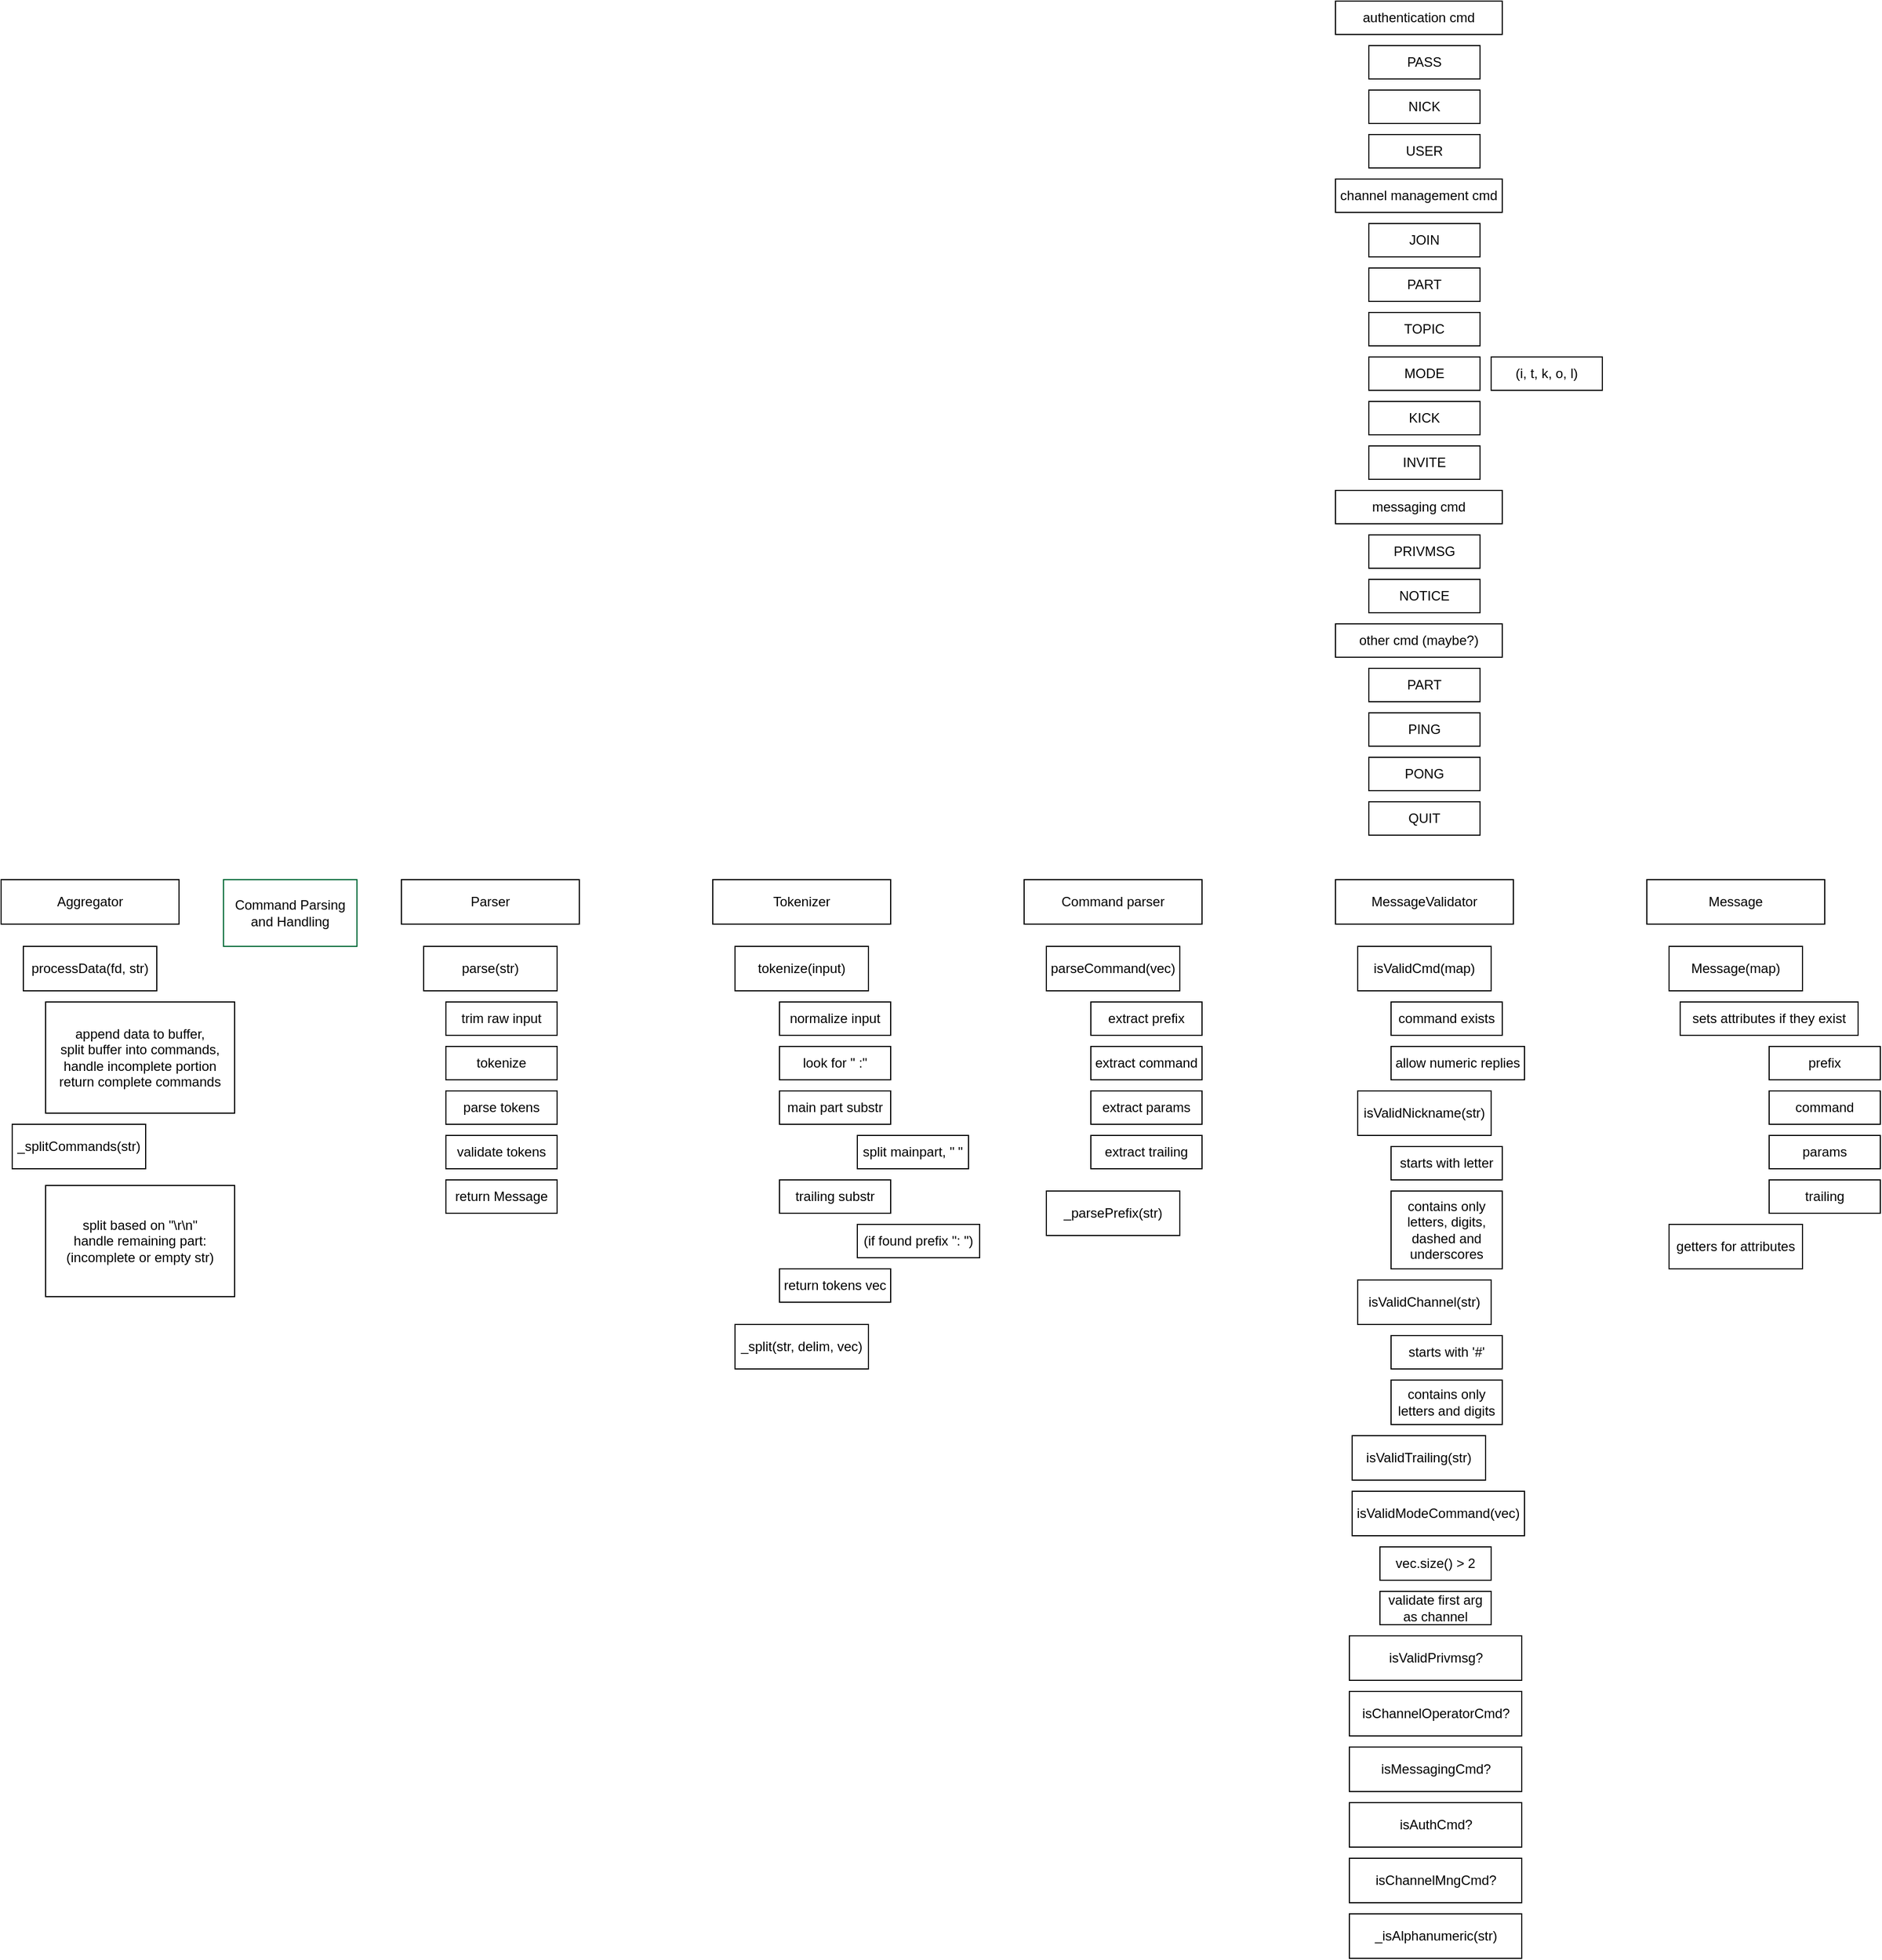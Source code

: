 <mxfile>
    <diagram id="uao0_eYuucPrijgxwAze" name="Page-1">
        <mxGraphModel dx="1657" dy="2083" grid="1" gridSize="10" guides="1" tooltips="1" connect="1" arrows="1" fold="1" page="1" pageScale="1" pageWidth="827" pageHeight="1169" math="0" shadow="0">
            <root>
                <mxCell id="0"/>
                <mxCell id="1" parent="0"/>
                <mxCell id="3" value="Command Parsing and Handling" style="rounded=0;whiteSpace=wrap;html=1;labelBorderColor=none;labelBackgroundColor=none;strokeColor=#006633;" vertex="1" parent="1">
                    <mxGeometry x="40" y="40" width="120" height="60" as="geometry"/>
                </mxCell>
                <mxCell id="5" value="Command parser" style="rounded=0;whiteSpace=wrap;html=1;" vertex="1" parent="1">
                    <mxGeometry x="760" y="40" width="160" height="40" as="geometry"/>
                </mxCell>
                <mxCell id="7" value="Tokenizer" style="rounded=0;whiteSpace=wrap;html=1;" vertex="1" parent="1">
                    <mxGeometry x="480" y="40" width="160" height="40" as="geometry"/>
                </mxCell>
                <mxCell id="8" value="MessageValidator" style="rounded=0;whiteSpace=wrap;html=1;" vertex="1" parent="1">
                    <mxGeometry x="1040" y="40" width="160" height="40" as="geometry"/>
                </mxCell>
                <mxCell id="9" value="Message" style="rounded=0;whiteSpace=wrap;html=1;" vertex="1" parent="1">
                    <mxGeometry x="1320" y="40" width="160" height="40" as="geometry"/>
                </mxCell>
                <mxCell id="10" value="Parser" style="rounded=0;whiteSpace=wrap;html=1;" vertex="1" parent="1">
                    <mxGeometry x="200" y="40" width="160" height="40" as="geometry"/>
                </mxCell>
                <mxCell id="13" value="trim raw input" style="rounded=0;whiteSpace=wrap;html=1;" vertex="1" parent="1">
                    <mxGeometry x="240" y="150" width="100" height="30" as="geometry"/>
                </mxCell>
                <mxCell id="14" value="tokenize" style="rounded=0;whiteSpace=wrap;html=1;" vertex="1" parent="1">
                    <mxGeometry x="240" y="190" width="100" height="30" as="geometry"/>
                </mxCell>
                <mxCell id="15" value="parse tokens" style="rounded=0;whiteSpace=wrap;html=1;" vertex="1" parent="1">
                    <mxGeometry x="240" y="230" width="100" height="30" as="geometry"/>
                </mxCell>
                <mxCell id="16" value="validate tokens" style="rounded=0;whiteSpace=wrap;html=1;" vertex="1" parent="1">
                    <mxGeometry x="240" y="270" width="100" height="30" as="geometry"/>
                </mxCell>
                <mxCell id="17" value="return Message" style="rounded=0;whiteSpace=wrap;html=1;" vertex="1" parent="1">
                    <mxGeometry x="240" y="310" width="100" height="30" as="geometry"/>
                </mxCell>
                <mxCell id="18" value="normalize input" style="rounded=0;whiteSpace=wrap;html=1;" vertex="1" parent="1">
                    <mxGeometry x="540" y="150" width="100" height="30" as="geometry"/>
                </mxCell>
                <mxCell id="20" value="look for &quot; :&quot;" style="rounded=0;whiteSpace=wrap;html=1;" vertex="1" parent="1">
                    <mxGeometry x="540" y="190" width="100" height="30" as="geometry"/>
                </mxCell>
                <mxCell id="21" value="main part substr" style="rounded=0;whiteSpace=wrap;html=1;" vertex="1" parent="1">
                    <mxGeometry x="540" y="230" width="100" height="30" as="geometry"/>
                </mxCell>
                <mxCell id="22" value="split mainpart, &quot; &quot;" style="rounded=0;whiteSpace=wrap;html=1;" vertex="1" parent="1">
                    <mxGeometry x="610" y="270" width="100" height="30" as="geometry"/>
                </mxCell>
                <mxCell id="23" value="trailing substr" style="rounded=0;whiteSpace=wrap;html=1;" vertex="1" parent="1">
                    <mxGeometry x="540" y="310" width="100" height="30" as="geometry"/>
                </mxCell>
                <mxCell id="24" value="(if found prefix &quot;: &quot;)" style="rounded=0;whiteSpace=wrap;html=1;" vertex="1" parent="1">
                    <mxGeometry x="610" y="350" width="110" height="30" as="geometry"/>
                </mxCell>
                <mxCell id="25" value="return tokens vec" style="rounded=0;whiteSpace=wrap;html=1;" vertex="1" parent="1">
                    <mxGeometry x="540" y="390" width="100" height="30" as="geometry"/>
                </mxCell>
                <mxCell id="27" value="extract prefix" style="rounded=0;whiteSpace=wrap;html=1;" vertex="1" parent="1">
                    <mxGeometry x="820" y="150" width="100" height="30" as="geometry"/>
                </mxCell>
                <mxCell id="28" value="tokenize(input)" style="rounded=0;whiteSpace=wrap;html=1;" vertex="1" parent="1">
                    <mxGeometry x="500" y="100" width="120" height="40" as="geometry"/>
                </mxCell>
                <mxCell id="29" value="_split(str, delim, vec)" style="rounded=0;whiteSpace=wrap;html=1;" vertex="1" parent="1">
                    <mxGeometry x="500" y="440" width="120" height="40" as="geometry"/>
                </mxCell>
                <mxCell id="30" value="parseCommand(vec)" style="rounded=0;whiteSpace=wrap;html=1;" vertex="1" parent="1">
                    <mxGeometry x="780" y="100" width="120" height="40" as="geometry"/>
                </mxCell>
                <mxCell id="31" value="extract command" style="rounded=0;whiteSpace=wrap;html=1;" vertex="1" parent="1">
                    <mxGeometry x="820" y="190" width="100" height="30" as="geometry"/>
                </mxCell>
                <mxCell id="32" value="extract params" style="rounded=0;whiteSpace=wrap;html=1;" vertex="1" parent="1">
                    <mxGeometry x="820" y="230" width="100" height="30" as="geometry"/>
                </mxCell>
                <mxCell id="33" value="extract trailing" style="rounded=0;whiteSpace=wrap;html=1;" vertex="1" parent="1">
                    <mxGeometry x="820" y="270" width="100" height="30" as="geometry"/>
                </mxCell>
                <mxCell id="34" value="_parsePrefix(str)" style="rounded=0;whiteSpace=wrap;html=1;" vertex="1" parent="1">
                    <mxGeometry x="780" y="320" width="120" height="40" as="geometry"/>
                </mxCell>
                <mxCell id="35" value="isValidCmd(map)" style="rounded=0;whiteSpace=wrap;html=1;" vertex="1" parent="1">
                    <mxGeometry x="1060" y="100" width="120" height="40" as="geometry"/>
                </mxCell>
                <mxCell id="36" value="authentication cmd" style="rounded=0;whiteSpace=wrap;html=1;" vertex="1" parent="1">
                    <mxGeometry x="1040" y="-750" width="150" height="30" as="geometry"/>
                </mxCell>
                <mxCell id="37" value="channel management cmd" style="rounded=0;whiteSpace=wrap;html=1;" vertex="1" parent="1">
                    <mxGeometry x="1040" y="-590" width="150" height="30" as="geometry"/>
                </mxCell>
                <mxCell id="38" value="messaging cmd" style="rounded=0;whiteSpace=wrap;html=1;" vertex="1" parent="1">
                    <mxGeometry x="1040" y="-310" width="150" height="30" as="geometry"/>
                </mxCell>
                <mxCell id="41" value="PASS" style="rounded=0;whiteSpace=wrap;html=1;" vertex="1" parent="1">
                    <mxGeometry x="1070" y="-710" width="100" height="30" as="geometry"/>
                </mxCell>
                <mxCell id="42" value="NICK" style="rounded=0;whiteSpace=wrap;html=1;" vertex="1" parent="1">
                    <mxGeometry x="1070" y="-670" width="100" height="30" as="geometry"/>
                </mxCell>
                <mxCell id="43" value="USER" style="rounded=0;whiteSpace=wrap;html=1;" vertex="1" parent="1">
                    <mxGeometry x="1070" y="-630" width="100" height="30" as="geometry"/>
                </mxCell>
                <mxCell id="44" value="JOIN" style="rounded=0;whiteSpace=wrap;html=1;" vertex="1" parent="1">
                    <mxGeometry x="1070" y="-550" width="100" height="30" as="geometry"/>
                </mxCell>
                <mxCell id="45" value="PART" style="rounded=0;whiteSpace=wrap;html=1;" vertex="1" parent="1">
                    <mxGeometry x="1070" y="-510" width="100" height="30" as="geometry"/>
                </mxCell>
                <mxCell id="46" value="TOPIC" style="rounded=0;whiteSpace=wrap;html=1;" vertex="1" parent="1">
                    <mxGeometry x="1070" y="-470" width="100" height="30" as="geometry"/>
                </mxCell>
                <mxCell id="47" value="MODE" style="rounded=0;whiteSpace=wrap;html=1;" vertex="1" parent="1">
                    <mxGeometry x="1070" y="-430" width="100" height="30" as="geometry"/>
                </mxCell>
                <mxCell id="48" value="KICK" style="rounded=0;whiteSpace=wrap;html=1;" vertex="1" parent="1">
                    <mxGeometry x="1070" y="-390" width="100" height="30" as="geometry"/>
                </mxCell>
                <mxCell id="49" value="INVITE" style="rounded=0;whiteSpace=wrap;html=1;" vertex="1" parent="1">
                    <mxGeometry x="1070" y="-350" width="100" height="30" as="geometry"/>
                </mxCell>
                <mxCell id="50" value="(i, t, k, o, l)" style="rounded=0;whiteSpace=wrap;html=1;" vertex="1" parent="1">
                    <mxGeometry x="1180" y="-430" width="100" height="30" as="geometry"/>
                </mxCell>
                <mxCell id="51" value="PRIVMSG" style="rounded=0;whiteSpace=wrap;html=1;" vertex="1" parent="1">
                    <mxGeometry x="1070" y="-270" width="100" height="30" as="geometry"/>
                </mxCell>
                <mxCell id="52" value="NOTICE" style="rounded=0;whiteSpace=wrap;html=1;" vertex="1" parent="1">
                    <mxGeometry x="1070" y="-230" width="100" height="30" as="geometry"/>
                </mxCell>
                <mxCell id="53" value="other cmd (maybe?)" style="rounded=0;whiteSpace=wrap;html=1;" vertex="1" parent="1">
                    <mxGeometry x="1040" y="-190" width="150" height="30" as="geometry"/>
                </mxCell>
                <mxCell id="54" value="PART" style="rounded=0;whiteSpace=wrap;html=1;" vertex="1" parent="1">
                    <mxGeometry x="1070" y="-150" width="100" height="30" as="geometry"/>
                </mxCell>
                <mxCell id="55" value="PING" style="rounded=0;whiteSpace=wrap;html=1;" vertex="1" parent="1">
                    <mxGeometry x="1070" y="-110" width="100" height="30" as="geometry"/>
                </mxCell>
                <mxCell id="56" value="PONG" style="rounded=0;whiteSpace=wrap;html=1;" vertex="1" parent="1">
                    <mxGeometry x="1070" y="-70" width="100" height="30" as="geometry"/>
                </mxCell>
                <mxCell id="57" value="QUIT" style="rounded=0;whiteSpace=wrap;html=1;" vertex="1" parent="1">
                    <mxGeometry x="1070" y="-30" width="100" height="30" as="geometry"/>
                </mxCell>
                <mxCell id="59" value="command exists" style="rounded=0;whiteSpace=wrap;html=1;" vertex="1" parent="1">
                    <mxGeometry x="1090" y="150" width="100" height="30" as="geometry"/>
                </mxCell>
                <mxCell id="60" value="allow numeric replies" style="rounded=0;whiteSpace=wrap;html=1;" vertex="1" parent="1">
                    <mxGeometry x="1090" y="190" width="120" height="30" as="geometry"/>
                </mxCell>
                <mxCell id="62" value="isValidNickname(str)" style="rounded=0;whiteSpace=wrap;html=1;" vertex="1" parent="1">
                    <mxGeometry x="1060" y="230" width="120" height="40" as="geometry"/>
                </mxCell>
                <mxCell id="63" value="starts with letter" style="rounded=0;whiteSpace=wrap;html=1;" vertex="1" parent="1">
                    <mxGeometry x="1090" y="280" width="100" height="30" as="geometry"/>
                </mxCell>
                <mxCell id="64" value="contains only letters, digits, dashed and underscores" style="rounded=0;whiteSpace=wrap;html=1;" vertex="1" parent="1">
                    <mxGeometry x="1090" y="320" width="100" height="70" as="geometry"/>
                </mxCell>
                <mxCell id="65" value="isValidChannel(str)" style="rounded=0;whiteSpace=wrap;html=1;" vertex="1" parent="1">
                    <mxGeometry x="1060" y="400" width="120" height="40" as="geometry"/>
                </mxCell>
                <mxCell id="66" value="starts with '#'" style="rounded=0;whiteSpace=wrap;html=1;" vertex="1" parent="1">
                    <mxGeometry x="1090" y="450" width="100" height="30" as="geometry"/>
                </mxCell>
                <mxCell id="67" value="contains only letters and digits" style="rounded=0;whiteSpace=wrap;html=1;" vertex="1" parent="1">
                    <mxGeometry x="1090" y="490" width="100" height="40" as="geometry"/>
                </mxCell>
                <mxCell id="68" value="isValidTrailing(str)" style="rounded=0;whiteSpace=wrap;html=1;" vertex="1" parent="1">
                    <mxGeometry x="1055" y="540" width="120" height="40" as="geometry"/>
                </mxCell>
                <mxCell id="69" value="isValidModeCommand(vec)" style="rounded=0;whiteSpace=wrap;html=1;" vertex="1" parent="1">
                    <mxGeometry x="1055" y="590" width="155" height="40" as="geometry"/>
                </mxCell>
                <mxCell id="70" value="vec.size() &amp;gt; 2" style="rounded=0;whiteSpace=wrap;html=1;" vertex="1" parent="1">
                    <mxGeometry x="1080" y="640" width="100" height="30" as="geometry"/>
                </mxCell>
                <mxCell id="71" value="validate first arg as channel" style="rounded=0;whiteSpace=wrap;html=1;" vertex="1" parent="1">
                    <mxGeometry x="1080" y="680" width="100" height="30" as="geometry"/>
                </mxCell>
                <mxCell id="72" value="isValidPrivmsg?" style="rounded=0;whiteSpace=wrap;html=1;" vertex="1" parent="1">
                    <mxGeometry x="1052.5" y="720" width="155" height="40" as="geometry"/>
                </mxCell>
                <mxCell id="73" value="isChannelOperatorCmd?&lt;span style=&quot;color: rgba(0, 0, 0, 0); font-family: monospace; font-size: 0px; text-align: start;&quot;&gt;%3CmxGraphModel%3E%3Croot%3E%3CmxCell%20id%3D%220%22%2F%3E%3CmxCell%20id%3D%221%22%20parent%3D%220%22%2F%3E%3CmxCell%20id%3D%222%22%20value%3D%22isValidPrivmsg%3F%22%20style%3D%22rounded%3D0%3BwhiteSpace%3Dwrap%3Bhtml%3D1%3B%22%20vertex%3D%221%22%20parent%3D%221%22%3E%3CmxGeometry%20x%3D%221052.5%22%20y%3D%22720%22%20width%3D%22155%22%20height%3D%2240%22%20as%3D%22geometry%22%2F%3E%3C%2FmxCell%3E%3C%2Froot%3E%3C%2FmxGraphModel%3E&lt;/span&gt;" style="rounded=0;whiteSpace=wrap;html=1;" vertex="1" parent="1">
                    <mxGeometry x="1052.5" y="770" width="155" height="40" as="geometry"/>
                </mxCell>
                <mxCell id="74" value="isMessagingCmd?" style="rounded=0;whiteSpace=wrap;html=1;" vertex="1" parent="1">
                    <mxGeometry x="1052.5" y="820" width="155" height="40" as="geometry"/>
                </mxCell>
                <mxCell id="75" value="isAuthCmd?" style="rounded=0;whiteSpace=wrap;html=1;" vertex="1" parent="1">
                    <mxGeometry x="1052.5" y="870" width="155" height="40" as="geometry"/>
                </mxCell>
                <mxCell id="76" value="isChannelMngCmd?" style="rounded=0;whiteSpace=wrap;html=1;" vertex="1" parent="1">
                    <mxGeometry x="1052.5" y="920" width="155" height="40" as="geometry"/>
                </mxCell>
                <mxCell id="77" value="_isAlphanumeric(str)" style="rounded=0;whiteSpace=wrap;html=1;" vertex="1" parent="1">
                    <mxGeometry x="1052.5" y="970" width="155" height="40" as="geometry"/>
                </mxCell>
                <mxCell id="78" value="parse(str)" style="rounded=0;whiteSpace=wrap;html=1;" vertex="1" parent="1">
                    <mxGeometry x="220" y="100" width="120" height="40" as="geometry"/>
                </mxCell>
                <mxCell id="79" value="Message(map)" style="rounded=0;whiteSpace=wrap;html=1;" vertex="1" parent="1">
                    <mxGeometry x="1340" y="100" width="120" height="40" as="geometry"/>
                </mxCell>
                <mxCell id="80" value="sets attributes if they exist" style="rounded=0;whiteSpace=wrap;html=1;" vertex="1" parent="1">
                    <mxGeometry x="1350" y="150" width="160" height="30" as="geometry"/>
                </mxCell>
                <mxCell id="81" value="prefix" style="rounded=0;whiteSpace=wrap;html=1;" vertex="1" parent="1">
                    <mxGeometry x="1430" y="190" width="100" height="30" as="geometry"/>
                </mxCell>
                <mxCell id="82" value="command" style="rounded=0;whiteSpace=wrap;html=1;" vertex="1" parent="1">
                    <mxGeometry x="1430" y="230" width="100" height="30" as="geometry"/>
                </mxCell>
                <mxCell id="83" value="params" style="rounded=0;whiteSpace=wrap;html=1;" vertex="1" parent="1">
                    <mxGeometry x="1430" y="270" width="100" height="30" as="geometry"/>
                </mxCell>
                <mxCell id="84" value="trailing" style="rounded=0;whiteSpace=wrap;html=1;" vertex="1" parent="1">
                    <mxGeometry x="1430" y="310" width="100" height="30" as="geometry"/>
                </mxCell>
                <mxCell id="85" value="getters for attributes" style="rounded=0;whiteSpace=wrap;html=1;" vertex="1" parent="1">
                    <mxGeometry x="1340" y="350" width="120" height="40" as="geometry"/>
                </mxCell>
                <mxCell id="86" value="Aggregator" style="rounded=0;whiteSpace=wrap;html=1;" vertex="1" parent="1">
                    <mxGeometry x="-160" y="40" width="160" height="40" as="geometry"/>
                </mxCell>
                <mxCell id="87" value="processData(fd, str)" style="rounded=0;whiteSpace=wrap;html=1;" vertex="1" parent="1">
                    <mxGeometry x="-140" y="100" width="120" height="40" as="geometry"/>
                </mxCell>
                <mxCell id="88" value="append data to buffer,&lt;br&gt;split buffer into commands,&lt;br&gt;handle incomplete portion&lt;br&gt;return complete commands" style="rounded=0;whiteSpace=wrap;html=1;" vertex="1" parent="1">
                    <mxGeometry x="-120" y="150" width="170" height="100" as="geometry"/>
                </mxCell>
                <mxCell id="89" value="_splitCommands(str)" style="rounded=0;whiteSpace=wrap;html=1;" vertex="1" parent="1">
                    <mxGeometry x="-150" y="260" width="120" height="40" as="geometry"/>
                </mxCell>
                <mxCell id="90" value="split based on &quot;\r\n&quot;&lt;br&gt;handle remaining part:&lt;br&gt;(incomplete or empty str)" style="rounded=0;whiteSpace=wrap;html=1;" vertex="1" parent="1">
                    <mxGeometry x="-120" y="315" width="170" height="100" as="geometry"/>
                </mxCell>
            </root>
        </mxGraphModel>
    </diagram>
</mxfile>